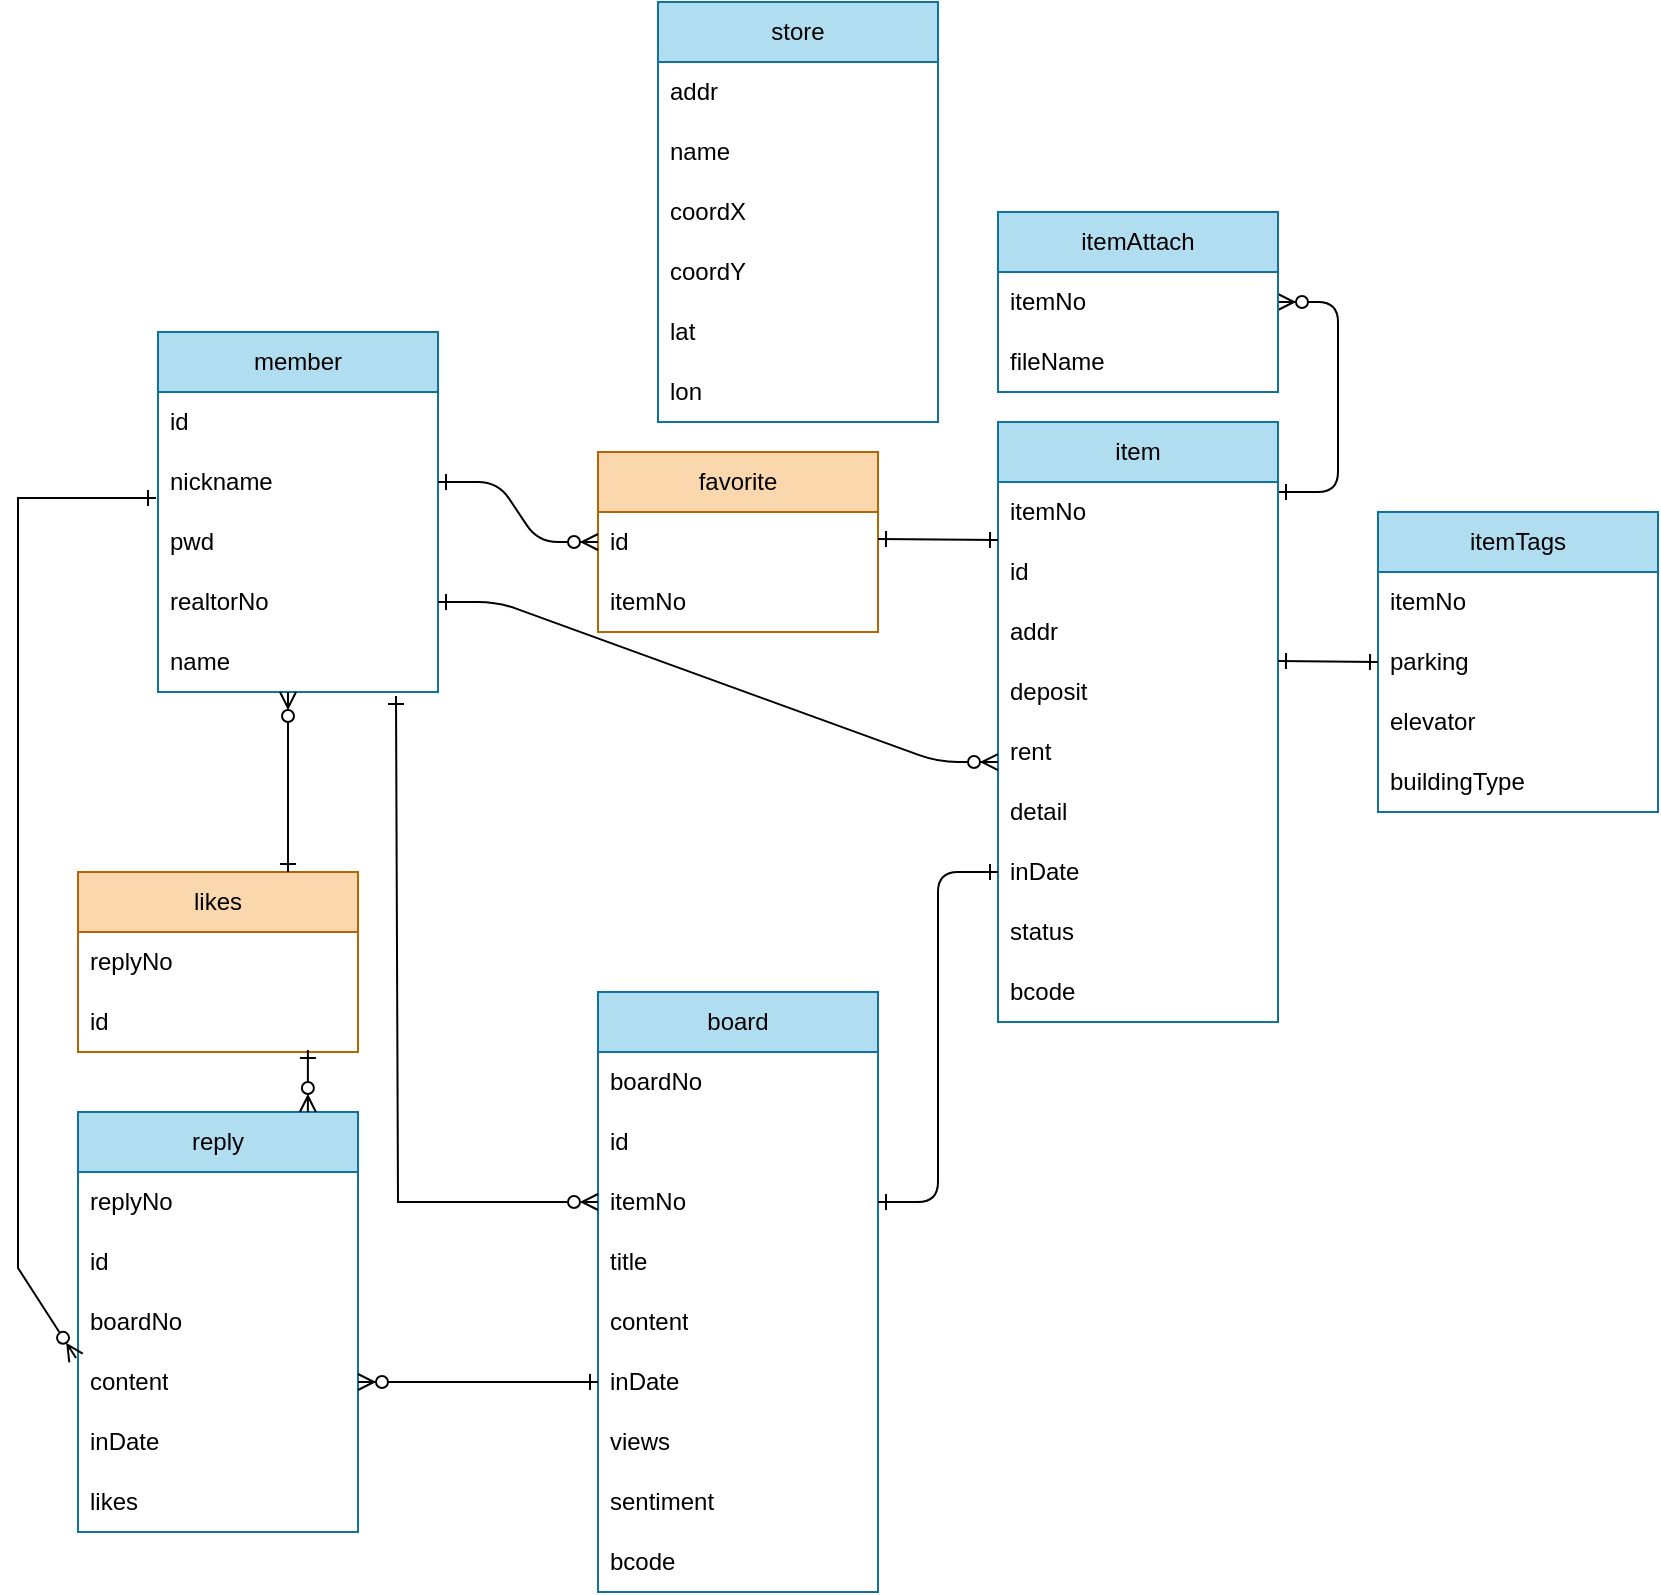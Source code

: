 <mxfile version="21.6.2" type="device">
  <diagram id="R2lEEEUBdFMjLlhIrx00" name="Page-1">
    <mxGraphModel dx="794" dy="708" grid="1" gridSize="10" guides="1" tooltips="1" connect="1" arrows="1" fold="1" page="1" pageScale="1" pageWidth="850" pageHeight="1100" math="0" shadow="0" extFonts="Permanent Marker^https://fonts.googleapis.com/css?family=Permanent+Marker">
      <root>
        <mxCell id="0" />
        <mxCell id="1" parent="0" />
        <mxCell id="C-vyLk0tnHw3VtMMgP7b-1" value="" style="edgeStyle=entityRelationEdgeStyle;endArrow=ERzeroToMany;startArrow=ERone;endFill=1;startFill=0;exitX=1;exitY=0.167;exitDx=0;exitDy=0;exitPerimeter=0;" parent="1" source="QLP3O7ahc5nEcUDfUB7K-15" target="QLP3O7ahc5nEcUDfUB7K-22" edge="1">
          <mxGeometry width="100" height="100" relative="1" as="geometry">
            <mxPoint x="600" y="200" as="sourcePoint" />
            <mxPoint x="680" y="230" as="targetPoint" />
            <Array as="points">
              <mxPoint x="580" y="220" />
              <mxPoint x="580" y="220" />
              <mxPoint x="580" y="220" />
              <mxPoint x="580" y="220" />
            </Array>
          </mxGeometry>
        </mxCell>
        <mxCell id="QLP3O7ahc5nEcUDfUB7K-8" value="member" style="swimlane;fontStyle=0;childLayout=stackLayout;horizontal=1;startSize=30;horizontalStack=0;resizeParent=1;resizeParentMax=0;resizeLast=0;collapsible=1;marginBottom=0;whiteSpace=wrap;html=1;fillColor=#b1ddf0;strokeColor=#10739e;" parent="1" vertex="1">
          <mxGeometry x="90" y="200" width="140" height="180" as="geometry" />
        </mxCell>
        <mxCell id="QLP3O7ahc5nEcUDfUB7K-9" value="id" style="text;strokeColor=none;fillColor=none;align=left;verticalAlign=middle;spacingLeft=4;spacingRight=4;overflow=hidden;points=[[0,0.5],[1,0.5]];portConstraint=eastwest;rotatable=0;whiteSpace=wrap;html=1;" parent="QLP3O7ahc5nEcUDfUB7K-8" vertex="1">
          <mxGeometry y="30" width="140" height="30" as="geometry" />
        </mxCell>
        <mxCell id="QLP3O7ahc5nEcUDfUB7K-10" value="nickname" style="text;strokeColor=none;fillColor=none;align=left;verticalAlign=middle;spacingLeft=4;spacingRight=4;overflow=hidden;points=[[0,0.5],[1,0.5]];portConstraint=eastwest;rotatable=0;whiteSpace=wrap;html=1;" parent="QLP3O7ahc5nEcUDfUB7K-8" vertex="1">
          <mxGeometry y="60" width="140" height="30" as="geometry" />
        </mxCell>
        <mxCell id="QLP3O7ahc5nEcUDfUB7K-11" value="pwd" style="text;strokeColor=none;fillColor=none;align=left;verticalAlign=middle;spacingLeft=4;spacingRight=4;overflow=hidden;points=[[0,0.5],[1,0.5]];portConstraint=eastwest;rotatable=0;whiteSpace=wrap;html=1;" parent="QLP3O7ahc5nEcUDfUB7K-8" vertex="1">
          <mxGeometry y="90" width="140" height="30" as="geometry" />
        </mxCell>
        <mxCell id="QLP3O7ahc5nEcUDfUB7K-12" value="realtorNo" style="text;strokeColor=none;fillColor=none;align=left;verticalAlign=middle;spacingLeft=4;spacingRight=4;overflow=hidden;points=[[0,0.5],[1,0.5]];portConstraint=eastwest;rotatable=0;whiteSpace=wrap;html=1;" parent="QLP3O7ahc5nEcUDfUB7K-8" vertex="1">
          <mxGeometry y="120" width="140" height="30" as="geometry" />
        </mxCell>
        <mxCell id="S9-LccdamDPbqAXpZdbM-9" value="name" style="text;strokeColor=none;fillColor=none;align=left;verticalAlign=middle;spacingLeft=4;spacingRight=4;overflow=hidden;points=[[0,0.5],[1,0.5]];portConstraint=eastwest;rotatable=0;whiteSpace=wrap;html=1;" vertex="1" parent="QLP3O7ahc5nEcUDfUB7K-8">
          <mxGeometry y="150" width="140" height="30" as="geometry" />
        </mxCell>
        <mxCell id="QLP3O7ahc5nEcUDfUB7K-13" value="item" style="swimlane;fontStyle=0;childLayout=stackLayout;horizontal=1;startSize=30;horizontalStack=0;resizeParent=1;resizeParentMax=0;resizeLast=0;collapsible=1;marginBottom=0;whiteSpace=wrap;html=1;fillColor=#b1ddf0;strokeColor=#10739e;" parent="1" vertex="1">
          <mxGeometry x="510" y="245" width="140" height="300" as="geometry" />
        </mxCell>
        <mxCell id="QLP3O7ahc5nEcUDfUB7K-15" value="itemNo" style="text;strokeColor=none;fillColor=none;align=left;verticalAlign=middle;spacingLeft=4;spacingRight=4;overflow=hidden;points=[[0,0.5],[1,0.5]];portConstraint=eastwest;rotatable=0;whiteSpace=wrap;html=1;" parent="QLP3O7ahc5nEcUDfUB7K-13" vertex="1">
          <mxGeometry y="30" width="140" height="30" as="geometry" />
        </mxCell>
        <mxCell id="QLP3O7ahc5nEcUDfUB7K-16" value="id" style="text;strokeColor=none;fillColor=none;align=left;verticalAlign=middle;spacingLeft=4;spacingRight=4;overflow=hidden;points=[[0,0.5],[1,0.5]];portConstraint=eastwest;rotatable=0;whiteSpace=wrap;html=1;" parent="QLP3O7ahc5nEcUDfUB7K-13" vertex="1">
          <mxGeometry y="60" width="140" height="30" as="geometry" />
        </mxCell>
        <mxCell id="QLP3O7ahc5nEcUDfUB7K-20" value="addr" style="text;strokeColor=none;fillColor=none;align=left;verticalAlign=middle;spacingLeft=4;spacingRight=4;overflow=hidden;points=[[0,0.5],[1,0.5]];portConstraint=eastwest;rotatable=0;whiteSpace=wrap;html=1;" parent="QLP3O7ahc5nEcUDfUB7K-13" vertex="1">
          <mxGeometry y="90" width="140" height="30" as="geometry" />
        </mxCell>
        <mxCell id="QLP3O7ahc5nEcUDfUB7K-19" value="deposit" style="text;strokeColor=none;fillColor=none;align=left;verticalAlign=middle;spacingLeft=4;spacingRight=4;overflow=hidden;points=[[0,0.5],[1,0.5]];portConstraint=eastwest;rotatable=0;whiteSpace=wrap;html=1;" parent="QLP3O7ahc5nEcUDfUB7K-13" vertex="1">
          <mxGeometry y="120" width="140" height="30" as="geometry" />
        </mxCell>
        <mxCell id="QLP3O7ahc5nEcUDfUB7K-18" value="rent" style="text;strokeColor=none;fillColor=none;align=left;verticalAlign=middle;spacingLeft=4;spacingRight=4;overflow=hidden;points=[[0,0.5],[1,0.5]];portConstraint=eastwest;rotatable=0;whiteSpace=wrap;html=1;" parent="QLP3O7ahc5nEcUDfUB7K-13" vertex="1">
          <mxGeometry y="150" width="140" height="30" as="geometry" />
        </mxCell>
        <mxCell id="QLP3O7ahc5nEcUDfUB7K-17" value="detail" style="text;strokeColor=none;fillColor=none;align=left;verticalAlign=middle;spacingLeft=4;spacingRight=4;overflow=hidden;points=[[0,0.5],[1,0.5]];portConstraint=eastwest;rotatable=0;whiteSpace=wrap;html=1;" parent="QLP3O7ahc5nEcUDfUB7K-13" vertex="1">
          <mxGeometry y="180" width="140" height="30" as="geometry" />
        </mxCell>
        <mxCell id="QLP3O7ahc5nEcUDfUB7K-21" value="inDate" style="text;strokeColor=none;fillColor=none;align=left;verticalAlign=middle;spacingLeft=4;spacingRight=4;overflow=hidden;points=[[0,0.5],[1,0.5]];portConstraint=eastwest;rotatable=0;whiteSpace=wrap;html=1;" parent="QLP3O7ahc5nEcUDfUB7K-13" vertex="1">
          <mxGeometry y="210" width="140" height="30" as="geometry" />
        </mxCell>
        <mxCell id="QLP3O7ahc5nEcUDfUB7K-80" value="status" style="text;strokeColor=none;fillColor=none;align=left;verticalAlign=middle;spacingLeft=4;spacingRight=4;overflow=hidden;points=[[0,0.5],[1,0.5]];portConstraint=eastwest;rotatable=0;whiteSpace=wrap;html=1;" parent="QLP3O7ahc5nEcUDfUB7K-13" vertex="1">
          <mxGeometry y="240" width="140" height="30" as="geometry" />
        </mxCell>
        <mxCell id="S9-LccdamDPbqAXpZdbM-12" value="bcode" style="text;strokeColor=none;fillColor=none;align=left;verticalAlign=middle;spacingLeft=4;spacingRight=4;overflow=hidden;points=[[0,0.5],[1,0.5]];portConstraint=eastwest;rotatable=0;whiteSpace=wrap;html=1;" vertex="1" parent="QLP3O7ahc5nEcUDfUB7K-13">
          <mxGeometry y="270" width="140" height="30" as="geometry" />
        </mxCell>
        <mxCell id="QLP3O7ahc5nEcUDfUB7K-22" value="itemAttach" style="swimlane;fontStyle=0;childLayout=stackLayout;horizontal=1;startSize=30;horizontalStack=0;resizeParent=1;resizeParentMax=0;resizeLast=0;collapsible=1;marginBottom=0;whiteSpace=wrap;html=1;fillColor=#b1ddf0;strokeColor=#10739e;" parent="1" vertex="1">
          <mxGeometry x="510" y="140" width="140" height="90" as="geometry" />
        </mxCell>
        <mxCell id="QLP3O7ahc5nEcUDfUB7K-23" value="itemNo" style="text;strokeColor=none;fillColor=none;align=left;verticalAlign=middle;spacingLeft=4;spacingRight=4;overflow=hidden;points=[[0,0.5],[1,0.5]];portConstraint=eastwest;rotatable=0;whiteSpace=wrap;html=1;" parent="QLP3O7ahc5nEcUDfUB7K-22" vertex="1">
          <mxGeometry y="30" width="140" height="30" as="geometry" />
        </mxCell>
        <mxCell id="QLP3O7ahc5nEcUDfUB7K-24" value="fileName" style="text;strokeColor=none;fillColor=none;align=left;verticalAlign=middle;spacingLeft=4;spacingRight=4;overflow=hidden;points=[[0,0.5],[1,0.5]];portConstraint=eastwest;rotatable=0;whiteSpace=wrap;html=1;" parent="QLP3O7ahc5nEcUDfUB7K-22" vertex="1">
          <mxGeometry y="60" width="140" height="30" as="geometry" />
        </mxCell>
        <mxCell id="QLP3O7ahc5nEcUDfUB7K-26" value="itemTags" style="swimlane;fontStyle=0;childLayout=stackLayout;horizontal=1;startSize=30;horizontalStack=0;resizeParent=1;resizeParentMax=0;resizeLast=0;collapsible=1;marginBottom=0;whiteSpace=wrap;html=1;fillColor=#b1ddf0;strokeColor=#10739e;" parent="1" vertex="1">
          <mxGeometry x="700" y="290" width="140" height="150" as="geometry" />
        </mxCell>
        <mxCell id="QLP3O7ahc5nEcUDfUB7K-27" value="itemNo" style="text;strokeColor=none;fillColor=none;align=left;verticalAlign=middle;spacingLeft=4;spacingRight=4;overflow=hidden;points=[[0,0.5],[1,0.5]];portConstraint=eastwest;rotatable=0;whiteSpace=wrap;html=1;" parent="QLP3O7ahc5nEcUDfUB7K-26" vertex="1">
          <mxGeometry y="30" width="140" height="30" as="geometry" />
        </mxCell>
        <mxCell id="QLP3O7ahc5nEcUDfUB7K-28" value="parking" style="text;strokeColor=none;fillColor=none;align=left;verticalAlign=middle;spacingLeft=4;spacingRight=4;overflow=hidden;points=[[0,0.5],[1,0.5]];portConstraint=eastwest;rotatable=0;whiteSpace=wrap;html=1;" parent="QLP3O7ahc5nEcUDfUB7K-26" vertex="1">
          <mxGeometry y="60" width="140" height="30" as="geometry" />
        </mxCell>
        <mxCell id="QLP3O7ahc5nEcUDfUB7K-29" value="elevator" style="text;strokeColor=none;fillColor=none;align=left;verticalAlign=middle;spacingLeft=4;spacingRight=4;overflow=hidden;points=[[0,0.5],[1,0.5]];portConstraint=eastwest;rotatable=0;whiteSpace=wrap;html=1;" parent="QLP3O7ahc5nEcUDfUB7K-26" vertex="1">
          <mxGeometry y="90" width="140" height="30" as="geometry" />
        </mxCell>
        <mxCell id="QLP3O7ahc5nEcUDfUB7K-30" value="buildingType" style="text;strokeColor=none;fillColor=none;align=left;verticalAlign=middle;spacingLeft=4;spacingRight=4;overflow=hidden;points=[[0,0.5],[1,0.5]];portConstraint=eastwest;rotatable=0;whiteSpace=wrap;html=1;" parent="QLP3O7ahc5nEcUDfUB7K-26" vertex="1">
          <mxGeometry y="120" width="140" height="30" as="geometry" />
        </mxCell>
        <mxCell id="QLP3O7ahc5nEcUDfUB7K-31" value="store" style="swimlane;fontStyle=0;childLayout=stackLayout;horizontal=1;startSize=30;horizontalStack=0;resizeParent=1;resizeParentMax=0;resizeLast=0;collapsible=1;marginBottom=0;whiteSpace=wrap;html=1;fillColor=#b1ddf0;strokeColor=#10739e;" parent="1" vertex="1">
          <mxGeometry x="340" y="35" width="140" height="210" as="geometry" />
        </mxCell>
        <mxCell id="QLP3O7ahc5nEcUDfUB7K-32" value="addr" style="text;strokeColor=none;fillColor=none;align=left;verticalAlign=middle;spacingLeft=4;spacingRight=4;overflow=hidden;points=[[0,0.5],[1,0.5]];portConstraint=eastwest;rotatable=0;whiteSpace=wrap;html=1;" parent="QLP3O7ahc5nEcUDfUB7K-31" vertex="1">
          <mxGeometry y="30" width="140" height="30" as="geometry" />
        </mxCell>
        <mxCell id="QLP3O7ahc5nEcUDfUB7K-33" value="name" style="text;strokeColor=none;fillColor=none;align=left;verticalAlign=middle;spacingLeft=4;spacingRight=4;overflow=hidden;points=[[0,0.5],[1,0.5]];portConstraint=eastwest;rotatable=0;whiteSpace=wrap;html=1;" parent="QLP3O7ahc5nEcUDfUB7K-31" vertex="1">
          <mxGeometry y="60" width="140" height="30" as="geometry" />
        </mxCell>
        <mxCell id="S9-LccdamDPbqAXpZdbM-4" value="coordX" style="text;strokeColor=none;fillColor=none;align=left;verticalAlign=middle;spacingLeft=4;spacingRight=4;overflow=hidden;points=[[0,0.5],[1,0.5]];portConstraint=eastwest;rotatable=0;whiteSpace=wrap;html=1;" vertex="1" parent="QLP3O7ahc5nEcUDfUB7K-31">
          <mxGeometry y="90" width="140" height="30" as="geometry" />
        </mxCell>
        <mxCell id="S9-LccdamDPbqAXpZdbM-7" value="coordY" style="text;strokeColor=none;fillColor=none;align=left;verticalAlign=middle;spacingLeft=4;spacingRight=4;overflow=hidden;points=[[0,0.5],[1,0.5]];portConstraint=eastwest;rotatable=0;whiteSpace=wrap;html=1;" vertex="1" parent="QLP3O7ahc5nEcUDfUB7K-31">
          <mxGeometry y="120" width="140" height="30" as="geometry" />
        </mxCell>
        <mxCell id="S9-LccdamDPbqAXpZdbM-6" value="lat" style="text;strokeColor=none;fillColor=none;align=left;verticalAlign=middle;spacingLeft=4;spacingRight=4;overflow=hidden;points=[[0,0.5],[1,0.5]];portConstraint=eastwest;rotatable=0;whiteSpace=wrap;html=1;" vertex="1" parent="QLP3O7ahc5nEcUDfUB7K-31">
          <mxGeometry y="150" width="140" height="30" as="geometry" />
        </mxCell>
        <mxCell id="S9-LccdamDPbqAXpZdbM-5" value="lon" style="text;strokeColor=none;fillColor=none;align=left;verticalAlign=middle;spacingLeft=4;spacingRight=4;overflow=hidden;points=[[0,0.5],[1,0.5]];portConstraint=eastwest;rotatable=0;whiteSpace=wrap;html=1;" vertex="1" parent="QLP3O7ahc5nEcUDfUB7K-31">
          <mxGeometry y="180" width="140" height="30" as="geometry" />
        </mxCell>
        <mxCell id="QLP3O7ahc5nEcUDfUB7K-35" value="board" style="swimlane;fontStyle=0;childLayout=stackLayout;horizontal=1;startSize=30;horizontalStack=0;resizeParent=1;resizeParentMax=0;resizeLast=0;collapsible=1;marginBottom=0;whiteSpace=wrap;html=1;fillColor=#b1ddf0;strokeColor=#10739e;" parent="1" vertex="1">
          <mxGeometry x="310" y="530" width="140" height="300" as="geometry" />
        </mxCell>
        <mxCell id="QLP3O7ahc5nEcUDfUB7K-36" value="boardNo" style="text;strokeColor=none;fillColor=none;align=left;verticalAlign=middle;spacingLeft=4;spacingRight=4;overflow=hidden;points=[[0,0.5],[1,0.5]];portConstraint=eastwest;rotatable=0;whiteSpace=wrap;html=1;" parent="QLP3O7ahc5nEcUDfUB7K-35" vertex="1">
          <mxGeometry y="30" width="140" height="30" as="geometry" />
        </mxCell>
        <mxCell id="QLP3O7ahc5nEcUDfUB7K-37" value="id" style="text;strokeColor=none;fillColor=none;align=left;verticalAlign=middle;spacingLeft=4;spacingRight=4;overflow=hidden;points=[[0,0.5],[1,0.5]];portConstraint=eastwest;rotatable=0;whiteSpace=wrap;html=1;" parent="QLP3O7ahc5nEcUDfUB7K-35" vertex="1">
          <mxGeometry y="60" width="140" height="30" as="geometry" />
        </mxCell>
        <mxCell id="QLP3O7ahc5nEcUDfUB7K-38" value="itemNo" style="text;strokeColor=none;fillColor=none;align=left;verticalAlign=middle;spacingLeft=4;spacingRight=4;overflow=hidden;points=[[0,0.5],[1,0.5]];portConstraint=eastwest;rotatable=0;whiteSpace=wrap;html=1;" parent="QLP3O7ahc5nEcUDfUB7K-35" vertex="1">
          <mxGeometry y="90" width="140" height="30" as="geometry" />
        </mxCell>
        <mxCell id="QLP3O7ahc5nEcUDfUB7K-42" value="title" style="text;strokeColor=none;fillColor=none;align=left;verticalAlign=middle;spacingLeft=4;spacingRight=4;overflow=hidden;points=[[0,0.5],[1,0.5]];portConstraint=eastwest;rotatable=0;whiteSpace=wrap;html=1;" parent="QLP3O7ahc5nEcUDfUB7K-35" vertex="1">
          <mxGeometry y="120" width="140" height="30" as="geometry" />
        </mxCell>
        <mxCell id="QLP3O7ahc5nEcUDfUB7K-41" value="content" style="text;strokeColor=none;fillColor=none;align=left;verticalAlign=middle;spacingLeft=4;spacingRight=4;overflow=hidden;points=[[0,0.5],[1,0.5]];portConstraint=eastwest;rotatable=0;whiteSpace=wrap;html=1;" parent="QLP3O7ahc5nEcUDfUB7K-35" vertex="1">
          <mxGeometry y="150" width="140" height="30" as="geometry" />
        </mxCell>
        <mxCell id="QLP3O7ahc5nEcUDfUB7K-40" value="inDate" style="text;strokeColor=none;fillColor=none;align=left;verticalAlign=middle;spacingLeft=4;spacingRight=4;overflow=hidden;points=[[0,0.5],[1,0.5]];portConstraint=eastwest;rotatable=0;whiteSpace=wrap;html=1;" parent="QLP3O7ahc5nEcUDfUB7K-35" vertex="1">
          <mxGeometry y="180" width="140" height="30" as="geometry" />
        </mxCell>
        <mxCell id="QLP3O7ahc5nEcUDfUB7K-39" value="views" style="text;strokeColor=none;fillColor=none;align=left;verticalAlign=middle;spacingLeft=4;spacingRight=4;overflow=hidden;points=[[0,0.5],[1,0.5]];portConstraint=eastwest;rotatable=0;whiteSpace=wrap;html=1;" parent="QLP3O7ahc5nEcUDfUB7K-35" vertex="1">
          <mxGeometry y="210" width="140" height="30" as="geometry" />
        </mxCell>
        <mxCell id="S9-LccdamDPbqAXpZdbM-10" value="sentiment" style="text;strokeColor=none;fillColor=none;align=left;verticalAlign=middle;spacingLeft=4;spacingRight=4;overflow=hidden;points=[[0,0.5],[1,0.5]];portConstraint=eastwest;rotatable=0;whiteSpace=wrap;html=1;" vertex="1" parent="QLP3O7ahc5nEcUDfUB7K-35">
          <mxGeometry y="240" width="140" height="30" as="geometry" />
        </mxCell>
        <mxCell id="S9-LccdamDPbqAXpZdbM-11" value="bcode" style="text;strokeColor=none;fillColor=none;align=left;verticalAlign=middle;spacingLeft=4;spacingRight=4;overflow=hidden;points=[[0,0.5],[1,0.5]];portConstraint=eastwest;rotatable=0;whiteSpace=wrap;html=1;" vertex="1" parent="QLP3O7ahc5nEcUDfUB7K-35">
          <mxGeometry y="270" width="140" height="30" as="geometry" />
        </mxCell>
        <mxCell id="QLP3O7ahc5nEcUDfUB7K-43" value="reply" style="swimlane;fontStyle=0;childLayout=stackLayout;horizontal=1;startSize=30;horizontalStack=0;resizeParent=1;resizeParentMax=0;resizeLast=0;collapsible=1;marginBottom=0;whiteSpace=wrap;html=1;fillColor=#b1ddf0;strokeColor=#10739e;" parent="1" vertex="1">
          <mxGeometry x="50" y="590" width="140" height="210" as="geometry" />
        </mxCell>
        <mxCell id="QLP3O7ahc5nEcUDfUB7K-44" value="replyNo" style="text;strokeColor=none;fillColor=none;align=left;verticalAlign=middle;spacingLeft=4;spacingRight=4;overflow=hidden;points=[[0,0.5],[1,0.5]];portConstraint=eastwest;rotatable=0;whiteSpace=wrap;html=1;" parent="QLP3O7ahc5nEcUDfUB7K-43" vertex="1">
          <mxGeometry y="30" width="140" height="30" as="geometry" />
        </mxCell>
        <mxCell id="QLP3O7ahc5nEcUDfUB7K-45" value="id" style="text;strokeColor=none;fillColor=none;align=left;verticalAlign=middle;spacingLeft=4;spacingRight=4;overflow=hidden;points=[[0,0.5],[1,0.5]];portConstraint=eastwest;rotatable=0;whiteSpace=wrap;html=1;" parent="QLP3O7ahc5nEcUDfUB7K-43" vertex="1">
          <mxGeometry y="60" width="140" height="30" as="geometry" />
        </mxCell>
        <mxCell id="QLP3O7ahc5nEcUDfUB7K-46" value="boardNo" style="text;strokeColor=none;fillColor=none;align=left;verticalAlign=middle;spacingLeft=4;spacingRight=4;overflow=hidden;points=[[0,0.5],[1,0.5]];portConstraint=eastwest;rotatable=0;whiteSpace=wrap;html=1;" parent="QLP3O7ahc5nEcUDfUB7K-43" vertex="1">
          <mxGeometry y="90" width="140" height="30" as="geometry" />
        </mxCell>
        <mxCell id="QLP3O7ahc5nEcUDfUB7K-49" value="content" style="text;strokeColor=none;fillColor=none;align=left;verticalAlign=middle;spacingLeft=4;spacingRight=4;overflow=hidden;points=[[0,0.5],[1,0.5]];portConstraint=eastwest;rotatable=0;whiteSpace=wrap;html=1;" parent="QLP3O7ahc5nEcUDfUB7K-43" vertex="1">
          <mxGeometry y="120" width="140" height="30" as="geometry" />
        </mxCell>
        <mxCell id="QLP3O7ahc5nEcUDfUB7K-48" value="inDate" style="text;strokeColor=none;fillColor=none;align=left;verticalAlign=middle;spacingLeft=4;spacingRight=4;overflow=hidden;points=[[0,0.5],[1,0.5]];portConstraint=eastwest;rotatable=0;whiteSpace=wrap;html=1;" parent="QLP3O7ahc5nEcUDfUB7K-43" vertex="1">
          <mxGeometry y="150" width="140" height="30" as="geometry" />
        </mxCell>
        <mxCell id="QLP3O7ahc5nEcUDfUB7K-47" value="likes" style="text;strokeColor=none;fillColor=none;align=left;verticalAlign=middle;spacingLeft=4;spacingRight=4;overflow=hidden;points=[[0,0.5],[1,0.5]];portConstraint=eastwest;rotatable=0;whiteSpace=wrap;html=1;" parent="QLP3O7ahc5nEcUDfUB7K-43" vertex="1">
          <mxGeometry y="180" width="140" height="30" as="geometry" />
        </mxCell>
        <mxCell id="QLP3O7ahc5nEcUDfUB7K-50" value="favorite" style="swimlane;fontStyle=0;childLayout=stackLayout;horizontal=1;startSize=30;horizontalStack=0;resizeParent=1;resizeParentMax=0;resizeLast=0;collapsible=1;marginBottom=0;whiteSpace=wrap;html=1;fillColor=#fad7ac;strokeColor=#b46504;" parent="1" vertex="1">
          <mxGeometry x="310" y="260" width="140" height="90" as="geometry" />
        </mxCell>
        <mxCell id="QLP3O7ahc5nEcUDfUB7K-51" value="id" style="text;strokeColor=none;fillColor=none;align=left;verticalAlign=middle;spacingLeft=4;spacingRight=4;overflow=hidden;points=[[0,0.5],[1,0.5]];portConstraint=eastwest;rotatable=0;whiteSpace=wrap;html=1;" parent="QLP3O7ahc5nEcUDfUB7K-50" vertex="1">
          <mxGeometry y="30" width="140" height="30" as="geometry" />
        </mxCell>
        <mxCell id="QLP3O7ahc5nEcUDfUB7K-52" value="itemNo" style="text;strokeColor=none;fillColor=none;align=left;verticalAlign=middle;spacingLeft=4;spacingRight=4;overflow=hidden;points=[[0,0.5],[1,0.5]];portConstraint=eastwest;rotatable=0;whiteSpace=wrap;html=1;" parent="QLP3O7ahc5nEcUDfUB7K-50" vertex="1">
          <mxGeometry y="60" width="140" height="30" as="geometry" />
        </mxCell>
        <mxCell id="QLP3O7ahc5nEcUDfUB7K-54" value="" style="edgeStyle=entityRelationEdgeStyle;endArrow=ERzeroToMany;startArrow=ERone;endFill=1;startFill=0;exitX=1;exitY=0.5;exitDx=0;exitDy=0;entryX=0;entryY=0.5;entryDx=0;entryDy=0;" parent="1" source="QLP3O7ahc5nEcUDfUB7K-10" target="QLP3O7ahc5nEcUDfUB7K-51" edge="1">
          <mxGeometry width="100" height="100" relative="1" as="geometry">
            <mxPoint x="250" y="350" as="sourcePoint" />
            <mxPoint x="330" y="380" as="targetPoint" />
            <Array as="points">
              <mxPoint x="230" y="400" />
            </Array>
          </mxGeometry>
        </mxCell>
        <mxCell id="QLP3O7ahc5nEcUDfUB7K-56" value="" style="edgeStyle=entityRelationEdgeStyle;endArrow=ERzeroToMany;startArrow=ERone;endFill=1;startFill=0;exitX=1;exitY=0.5;exitDx=0;exitDy=0;entryX=0;entryY=0.667;entryDx=0;entryDy=0;entryPerimeter=0;" parent="1" source="QLP3O7ahc5nEcUDfUB7K-12" target="QLP3O7ahc5nEcUDfUB7K-18" edge="1">
          <mxGeometry width="100" height="100" relative="1" as="geometry">
            <mxPoint x="240" y="420" as="sourcePoint" />
            <mxPoint x="350" y="420" as="targetPoint" />
            <Array as="points">
              <mxPoint x="240" y="465" />
              <mxPoint x="350" y="420" />
              <mxPoint x="360" y="415" />
              <mxPoint x="350" y="410" />
            </Array>
          </mxGeometry>
        </mxCell>
        <mxCell id="QLP3O7ahc5nEcUDfUB7K-60" value="" style="edgeStyle=entityRelationEdgeStyle;endArrow=ERone;startArrow=ERone;endFill=0;startFill=0;entryX=0;entryY=0.5;entryDx=0;entryDy=0;exitX=1;exitY=0.5;exitDx=0;exitDy=0;" parent="1" source="QLP3O7ahc5nEcUDfUB7K-38" target="QLP3O7ahc5nEcUDfUB7K-21" edge="1">
          <mxGeometry width="100" height="100" relative="1" as="geometry">
            <mxPoint x="470" y="637" as="sourcePoint" />
            <mxPoint x="569" y="510" as="targetPoint" />
            <Array as="points">
              <mxPoint x="559" y="700" />
            </Array>
          </mxGeometry>
        </mxCell>
        <mxCell id="QLP3O7ahc5nEcUDfUB7K-61" value="" style="edgeStyle=entityRelationEdgeStyle;endArrow=ERzeroToMany;startArrow=ERone;endFill=1;startFill=0;exitX=0;exitY=0.5;exitDx=0;exitDy=0;entryX=1;entryY=0.5;entryDx=0;entryDy=0;bendable=0;" parent="1" source="QLP3O7ahc5nEcUDfUB7K-40" target="QLP3O7ahc5nEcUDfUB7K-49" edge="1">
          <mxGeometry width="100" height="100" relative="1" as="geometry">
            <mxPoint x="180" y="640" as="sourcePoint" />
            <mxPoint x="335" y="878" as="targetPoint" />
            <Array as="points">
              <mxPoint x="3" y="814" />
            </Array>
          </mxGeometry>
        </mxCell>
        <mxCell id="QLP3O7ahc5nEcUDfUB7K-74" value="" style="endArrow=ERone;html=1;rounded=0;exitX=-0.007;exitY=0.1;exitDx=0;exitDy=0;exitPerimeter=0;startArrow=ERzeroToMany;startFill=0;endFill=0;entryX=-0.007;entryY=0.767;entryDx=0;entryDy=0;entryPerimeter=0;" parent="1" source="QLP3O7ahc5nEcUDfUB7K-49" edge="1" target="QLP3O7ahc5nEcUDfUB7K-10">
          <mxGeometry width="50" height="50" relative="1" as="geometry">
            <mxPoint x="20" y="530" as="sourcePoint" />
            <mxPoint x="90" y="360" as="targetPoint" />
            <Array as="points">
              <mxPoint x="20" y="668" />
              <mxPoint x="20" y="283" />
            </Array>
          </mxGeometry>
        </mxCell>
        <mxCell id="QLP3O7ahc5nEcUDfUB7K-76" value="" style="endArrow=ERone;html=1;rounded=0;exitX=1;exitY=0.667;exitDx=0;exitDy=0;exitPerimeter=0;startArrow=ERone;startFill=0;endFill=0;" parent="1" edge="1">
          <mxGeometry width="50" height="50" relative="1" as="geometry">
            <mxPoint x="450" y="303.51" as="sourcePoint" />
            <mxPoint x="510" y="304" as="targetPoint" />
          </mxGeometry>
        </mxCell>
        <mxCell id="QLP3O7ahc5nEcUDfUB7K-78" value="" style="endArrow=ERone;html=1;rounded=0;exitX=0;exitY=0.5;exitDx=0;exitDy=0;startArrow=ERzeroToMany;startFill=0;endFill=0;entryX=0.85;entryY=1.067;entryDx=0;entryDy=0;entryPerimeter=0;" parent="1" source="QLP3O7ahc5nEcUDfUB7K-38" edge="1" target="S9-LccdamDPbqAXpZdbM-9">
          <mxGeometry width="50" height="50" relative="1" as="geometry">
            <mxPoint x="59" y="678" as="sourcePoint" />
            <mxPoint x="210" y="430" as="targetPoint" />
            <Array as="points">
              <mxPoint x="210" y="635" />
            </Array>
          </mxGeometry>
        </mxCell>
        <mxCell id="QLP3O7ahc5nEcUDfUB7K-79" value="" style="endArrow=ERone;html=1;rounded=0;exitX=1;exitY=0.667;exitDx=0;exitDy=0;exitPerimeter=0;startArrow=ERone;startFill=0;endFill=0;" parent="1" edge="1">
          <mxGeometry width="50" height="50" relative="1" as="geometry">
            <mxPoint x="650" y="364.5" as="sourcePoint" />
            <mxPoint x="700" y="365" as="targetPoint" />
          </mxGeometry>
        </mxCell>
        <mxCell id="xPArnbvOz4wMvX3Yrwkd-1" value="likes" style="swimlane;fontStyle=0;childLayout=stackLayout;horizontal=1;startSize=30;horizontalStack=0;resizeParent=1;resizeParentMax=0;resizeLast=0;collapsible=1;marginBottom=0;whiteSpace=wrap;html=1;fillColor=#fad7ac;strokeColor=#b46504;" parent="1" vertex="1">
          <mxGeometry x="50" y="470" width="140" height="90" as="geometry" />
        </mxCell>
        <mxCell id="xPArnbvOz4wMvX3Yrwkd-2" value="replyNo" style="text;strokeColor=none;fillColor=none;align=left;verticalAlign=middle;spacingLeft=4;spacingRight=4;overflow=hidden;points=[[0,0.5],[1,0.5]];portConstraint=eastwest;rotatable=0;whiteSpace=wrap;html=1;" parent="xPArnbvOz4wMvX3Yrwkd-1" vertex="1">
          <mxGeometry y="30" width="140" height="30" as="geometry" />
        </mxCell>
        <mxCell id="xPArnbvOz4wMvX3Yrwkd-3" value="id" style="text;strokeColor=none;fillColor=none;align=left;verticalAlign=middle;spacingLeft=4;spacingRight=4;overflow=hidden;points=[[0,0.5],[1,0.5]];portConstraint=eastwest;rotatable=0;whiteSpace=wrap;html=1;" parent="xPArnbvOz4wMvX3Yrwkd-1" vertex="1">
          <mxGeometry y="60" width="140" height="30" as="geometry" />
        </mxCell>
        <mxCell id="xPArnbvOz4wMvX3Yrwkd-4" value="" style="endArrow=ERzeroToMany;html=1;rounded=0;exitX=0.75;exitY=0;exitDx=0;exitDy=0;startArrow=ERone;startFill=0;endFill=0;" parent="1" source="xPArnbvOz4wMvX3Yrwkd-1" edge="1">
          <mxGeometry width="50" height="50" relative="1" as="geometry">
            <mxPoint x="50" y="450" as="sourcePoint" />
            <mxPoint x="155" y="380" as="targetPoint" />
          </mxGeometry>
        </mxCell>
        <mxCell id="xPArnbvOz4wMvX3Yrwkd-6" value="" style="endArrow=ERone;html=1;rounded=0;exitX=0.821;exitY=0;exitDx=0;exitDy=0;startArrow=ERzeroToMany;startFill=0;endFill=0;entryX=0.821;entryY=0.967;entryDx=0;entryDy=0;entryPerimeter=0;exitPerimeter=0;" parent="1" source="QLP3O7ahc5nEcUDfUB7K-43" target="xPArnbvOz4wMvX3Yrwkd-3" edge="1">
          <mxGeometry width="50" height="50" relative="1" as="geometry">
            <mxPoint x="165" y="480" as="sourcePoint" />
            <mxPoint x="165" y="440" as="targetPoint" />
          </mxGeometry>
        </mxCell>
      </root>
    </mxGraphModel>
  </diagram>
</mxfile>
